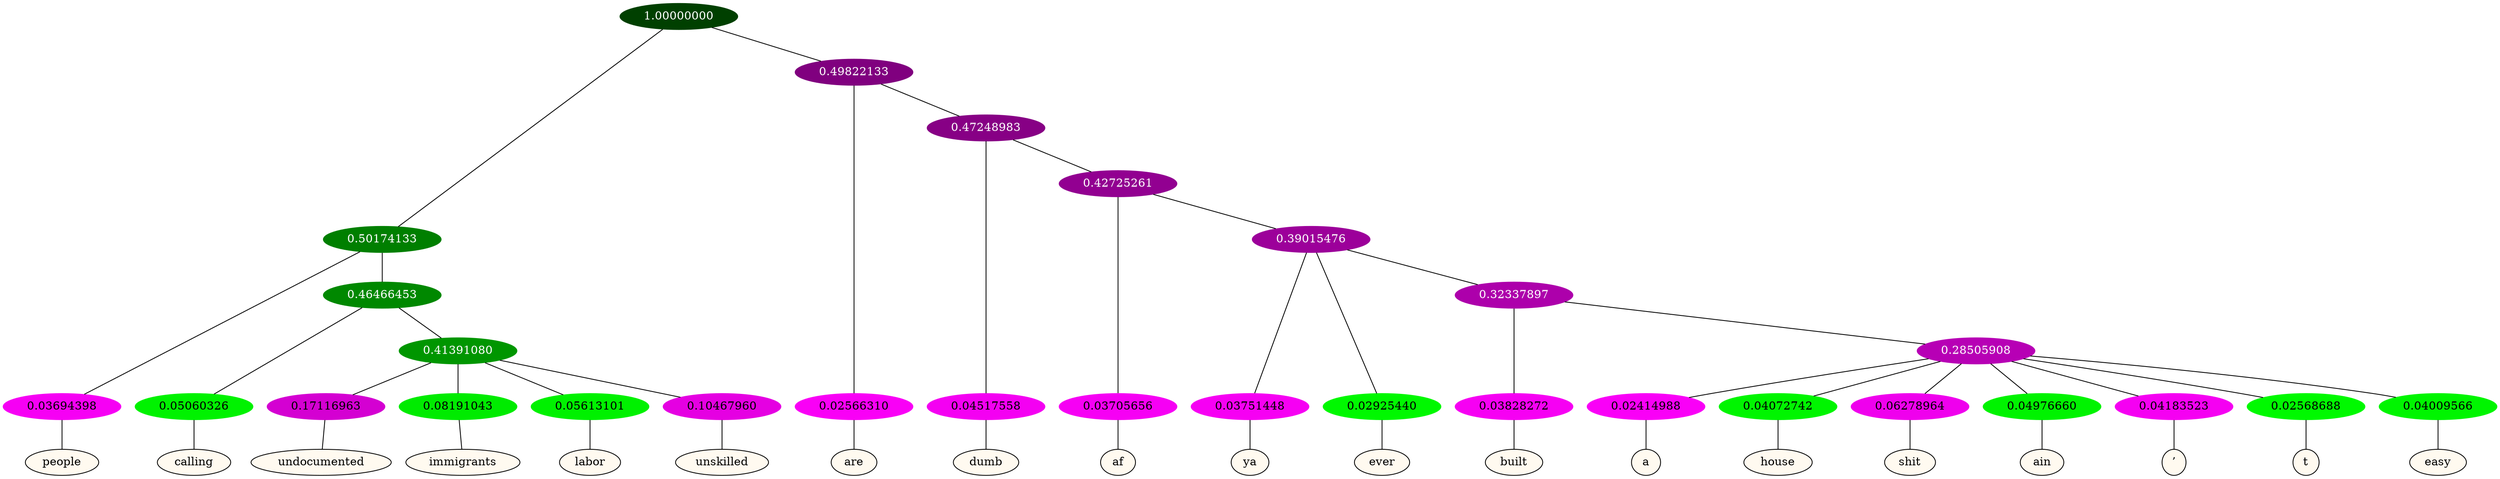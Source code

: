 graph {
	node [format=png height=0.15 nodesep=0.001 ordering=out overlap=prism overlap_scaling=0.01 ranksep=0.001 ratio=0.2 style=filled width=0.15]
	{
		rank=same
		a_w_3 [label=people color=black fillcolor=floralwhite style="filled,solid"]
		a_w_7 [label=calling color=black fillcolor=floralwhite style="filled,solid"]
		a_w_11 [label=undocumented color=black fillcolor=floralwhite style="filled,solid"]
		a_w_12 [label=immigrants color=black fillcolor=floralwhite style="filled,solid"]
		a_w_13 [label=labor color=black fillcolor=floralwhite style="filled,solid"]
		a_w_14 [label=unskilled color=black fillcolor=floralwhite style="filled,solid"]
		a_w_5 [label=are color=black fillcolor=floralwhite style="filled,solid"]
		a_w_9 [label=dumb color=black fillcolor=floralwhite style="filled,solid"]
		a_w_15 [label=af color=black fillcolor=floralwhite style="filled,solid"]
		a_w_17 [label=ya color=black fillcolor=floralwhite style="filled,solid"]
		a_w_18 [label=ever color=black fillcolor=floralwhite style="filled,solid"]
		a_w_20 [label=built color=black fillcolor=floralwhite style="filled,solid"]
		a_w_22 [label=a color=black fillcolor=floralwhite style="filled,solid"]
		a_w_23 [label=house color=black fillcolor=floralwhite style="filled,solid"]
		a_w_24 [label=shit color=black fillcolor=floralwhite style="filled,solid"]
		a_w_25 [label=ain color=black fillcolor=floralwhite style="filled,solid"]
		a_w_26 [label="’" color=black fillcolor=floralwhite style="filled,solid"]
		a_w_27 [label=t color=black fillcolor=floralwhite style="filled,solid"]
		a_w_28 [label=easy color=black fillcolor=floralwhite style="filled,solid"]
	}
	a_n_3 -- a_w_3
	a_n_7 -- a_w_7
	a_n_11 -- a_w_11
	a_n_12 -- a_w_12
	a_n_13 -- a_w_13
	a_n_14 -- a_w_14
	a_n_5 -- a_w_5
	a_n_9 -- a_w_9
	a_n_15 -- a_w_15
	a_n_17 -- a_w_17
	a_n_18 -- a_w_18
	a_n_20 -- a_w_20
	a_n_22 -- a_w_22
	a_n_23 -- a_w_23
	a_n_24 -- a_w_24
	a_n_25 -- a_w_25
	a_n_26 -- a_w_26
	a_n_27 -- a_w_27
	a_n_28 -- a_w_28
	{
		rank=same
		a_n_3 [label=0.03694398 color="0.835 1.000 0.963" fontcolor=black]
		a_n_7 [label=0.05060326 color="0.334 1.000 0.949" fontcolor=black]
		a_n_11 [label=0.17116963 color="0.835 1.000 0.829" fontcolor=black]
		a_n_12 [label=0.08191043 color="0.334 1.000 0.918" fontcolor=black]
		a_n_13 [label=0.05613101 color="0.334 1.000 0.944" fontcolor=black]
		a_n_14 [label=0.10467960 color="0.835 1.000 0.895" fontcolor=black]
		a_n_5 [label=0.02566310 color="0.835 1.000 0.974" fontcolor=black]
		a_n_9 [label=0.04517558 color="0.835 1.000 0.955" fontcolor=black]
		a_n_15 [label=0.03705656 color="0.835 1.000 0.963" fontcolor=black]
		a_n_17 [label=0.03751448 color="0.835 1.000 0.962" fontcolor=black]
		a_n_18 [label=0.02925440 color="0.334 1.000 0.971" fontcolor=black]
		a_n_20 [label=0.03828272 color="0.835 1.000 0.962" fontcolor=black]
		a_n_22 [label=0.02414988 color="0.835 1.000 0.976" fontcolor=black]
		a_n_23 [label=0.04072742 color="0.334 1.000 0.959" fontcolor=black]
		a_n_24 [label=0.06278964 color="0.835 1.000 0.937" fontcolor=black]
		a_n_25 [label=0.04976660 color="0.334 1.000 0.950" fontcolor=black]
		a_n_26 [label=0.04183523 color="0.835 1.000 0.958" fontcolor=black]
		a_n_27 [label=0.02568688 color="0.334 1.000 0.974" fontcolor=black]
		a_n_28 [label=0.04009566 color="0.334 1.000 0.960" fontcolor=black]
	}
	a_n_0 [label=1.00000000 color="0.334 1.000 0.250" fontcolor=grey99]
	a_n_1 [label=0.50174133 color="0.334 1.000 0.498" fontcolor=grey99]
	a_n_0 -- a_n_1
	a_n_2 [label=0.49822133 color="0.835 1.000 0.502" fontcolor=grey99]
	a_n_0 -- a_n_2
	a_n_1 -- a_n_3
	a_n_4 [label=0.46466453 color="0.334 1.000 0.535" fontcolor=grey99]
	a_n_1 -- a_n_4
	a_n_2 -- a_n_5
	a_n_6 [label=0.47248983 color="0.835 1.000 0.528" fontcolor=grey99]
	a_n_2 -- a_n_6
	a_n_4 -- a_n_7
	a_n_8 [label=0.41391080 color="0.334 1.000 0.586" fontcolor=grey99]
	a_n_4 -- a_n_8
	a_n_6 -- a_n_9
	a_n_10 [label=0.42725261 color="0.835 1.000 0.573" fontcolor=grey99]
	a_n_6 -- a_n_10
	a_n_8 -- a_n_11
	a_n_8 -- a_n_12
	a_n_8 -- a_n_13
	a_n_8 -- a_n_14
	a_n_10 -- a_n_15
	a_n_16 [label=0.39015476 color="0.835 1.000 0.610" fontcolor=grey99]
	a_n_10 -- a_n_16
	a_n_16 -- a_n_17
	a_n_16 -- a_n_18
	a_n_19 [label=0.32337897 color="0.835 1.000 0.677" fontcolor=grey99]
	a_n_16 -- a_n_19
	a_n_19 -- a_n_20
	a_n_21 [label=0.28505908 color="0.835 1.000 0.715" fontcolor=grey99]
	a_n_19 -- a_n_21
	a_n_21 -- a_n_22
	a_n_21 -- a_n_23
	a_n_21 -- a_n_24
	a_n_21 -- a_n_25
	a_n_21 -- a_n_26
	a_n_21 -- a_n_27
	a_n_21 -- a_n_28
}
